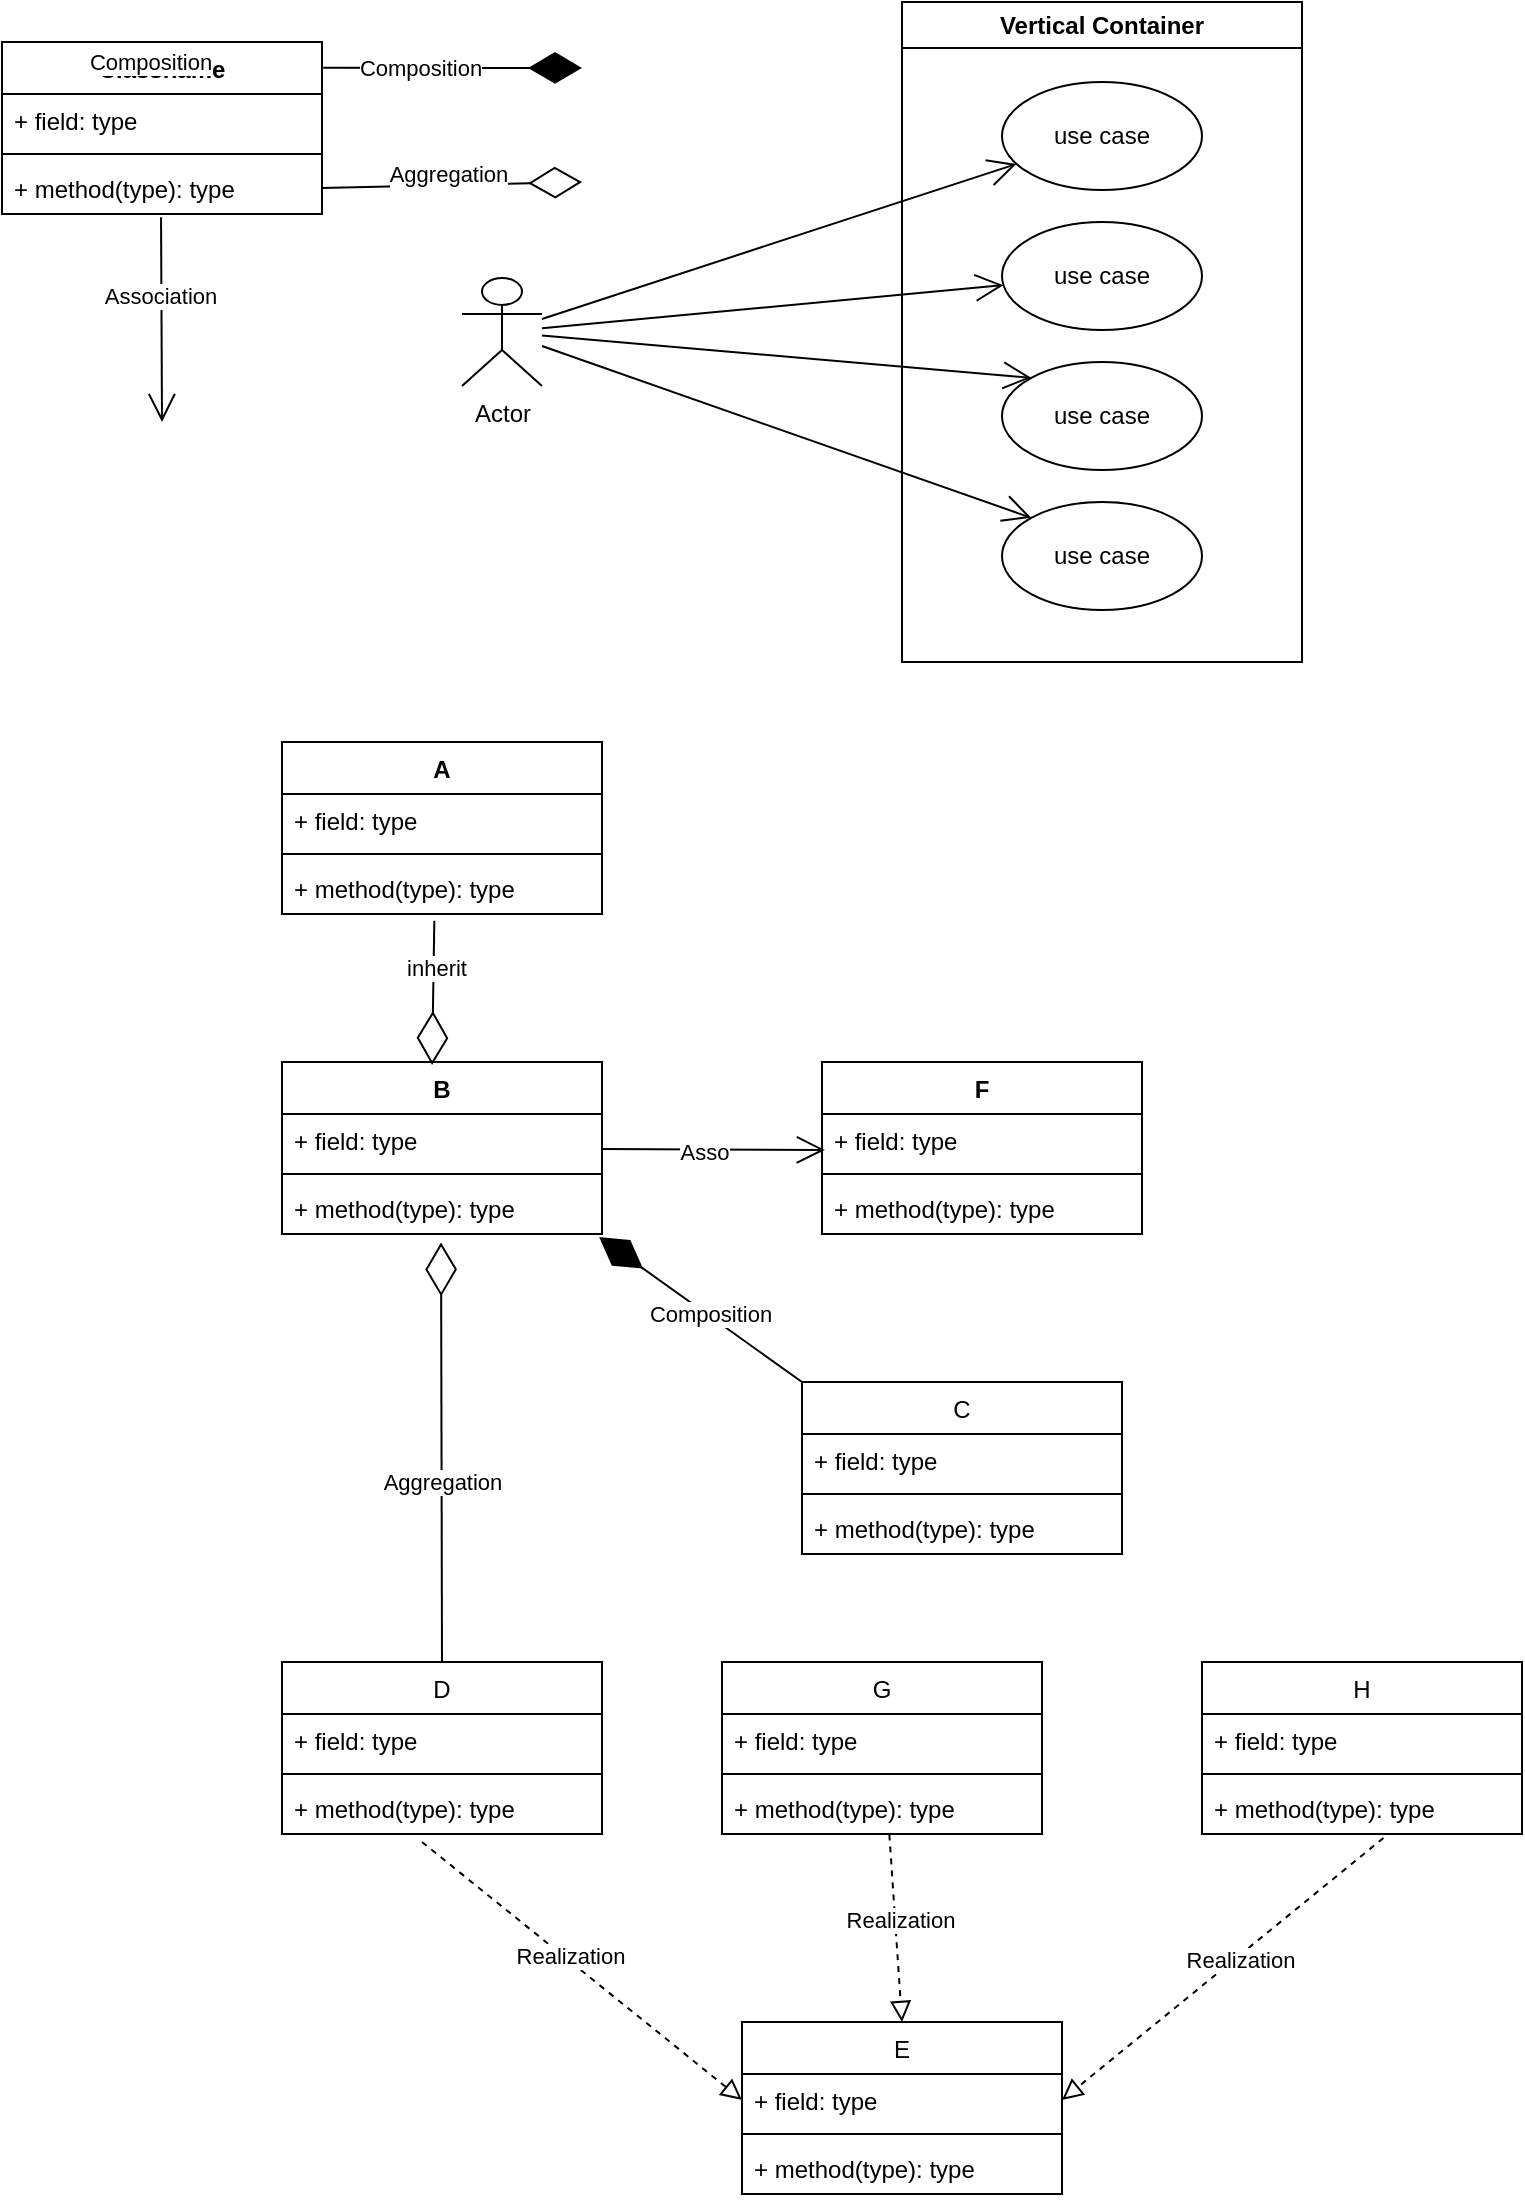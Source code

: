<mxfile version="24.7.16" pages="2">
  <diagram name="Page-1" id="Tp3BxhxyGJgtMYutC6bR">
    <mxGraphModel dx="1843" dy="746" grid="1" gridSize="10" guides="1" tooltips="1" connect="1" arrows="1" fold="1" page="1" pageScale="1" pageWidth="850" pageHeight="1100" math="0" shadow="0">
      <root>
        <mxCell id="0" />
        <mxCell id="1" parent="0" />
        <mxCell id="v6n7d9elqabswuFL4hGR-1" value="Classname" style="swimlane;fontStyle=1;align=center;verticalAlign=top;childLayout=stackLayout;horizontal=1;startSize=26;horizontalStack=0;resizeParent=1;resizeParentMax=0;resizeLast=0;collapsible=1;marginBottom=0;whiteSpace=wrap;html=1;" vertex="1" parent="1">
          <mxGeometry x="110" y="170" width="160" height="86" as="geometry" />
        </mxCell>
        <mxCell id="v6n7d9elqabswuFL4hGR-2" value="+ field: type" style="text;strokeColor=none;fillColor=none;align=left;verticalAlign=top;spacingLeft=4;spacingRight=4;overflow=hidden;rotatable=0;points=[[0,0.5],[1,0.5]];portConstraint=eastwest;whiteSpace=wrap;html=1;" vertex="1" parent="v6n7d9elqabswuFL4hGR-1">
          <mxGeometry y="26" width="160" height="26" as="geometry" />
        </mxCell>
        <mxCell id="v6n7d9elqabswuFL4hGR-3" value="" style="line;strokeWidth=1;fillColor=none;align=left;verticalAlign=middle;spacingTop=-1;spacingLeft=3;spacingRight=3;rotatable=0;labelPosition=right;points=[];portConstraint=eastwest;strokeColor=inherit;" vertex="1" parent="v6n7d9elqabswuFL4hGR-1">
          <mxGeometry y="52" width="160" height="8" as="geometry" />
        </mxCell>
        <mxCell id="v6n7d9elqabswuFL4hGR-4" value="+ method(type): type" style="text;strokeColor=none;fillColor=none;align=left;verticalAlign=top;spacingLeft=4;spacingRight=4;overflow=hidden;rotatable=0;points=[[0,0.5],[1,0.5]];portConstraint=eastwest;whiteSpace=wrap;html=1;" vertex="1" parent="v6n7d9elqabswuFL4hGR-1">
          <mxGeometry y="60" width="160" height="26" as="geometry" />
        </mxCell>
        <mxCell id="v6n7d9elqabswuFL4hGR-5" value="" style="endArrow=open;endFill=1;endSize=12;html=1;rounded=0;exitX=0.497;exitY=1.061;exitDx=0;exitDy=0;exitPerimeter=0;" edge="1" parent="1" source="v6n7d9elqabswuFL4hGR-4">
          <mxGeometry width="160" relative="1" as="geometry">
            <mxPoint x="190" y="290" as="sourcePoint" />
            <mxPoint x="190" y="360" as="targetPoint" />
          </mxGeometry>
        </mxCell>
        <mxCell id="v6n7d9elqabswuFL4hGR-9" value="Association" style="edgeLabel;html=1;align=center;verticalAlign=middle;resizable=0;points=[];" vertex="1" connectable="0" parent="v6n7d9elqabswuFL4hGR-5">
          <mxGeometry x="-0.233" y="-1" relative="1" as="geometry">
            <mxPoint as="offset" />
          </mxGeometry>
        </mxCell>
        <mxCell id="v6n7d9elqabswuFL4hGR-7" value="" style="endArrow=diamondThin;endFill=0;endSize=24;html=1;rounded=0;exitX=1;exitY=0.5;exitDx=0;exitDy=0;" edge="1" parent="1" source="v6n7d9elqabswuFL4hGR-4">
          <mxGeometry width="160" relative="1" as="geometry">
            <mxPoint x="400" y="243" as="sourcePoint" />
            <mxPoint x="400" y="240" as="targetPoint" />
          </mxGeometry>
        </mxCell>
        <mxCell id="v6n7d9elqabswuFL4hGR-8" value="Aggregation&lt;div&gt;&lt;br&gt;&lt;/div&gt;" style="edgeLabel;html=1;align=center;verticalAlign=middle;resizable=0;points=[];" vertex="1" connectable="0" parent="v6n7d9elqabswuFL4hGR-7">
          <mxGeometry x="-0.034" y="4" relative="1" as="geometry">
            <mxPoint y="5" as="offset" />
          </mxGeometry>
        </mxCell>
        <mxCell id="v6n7d9elqabswuFL4hGR-10" value="" style="endArrow=diamondThin;endFill=1;endSize=24;html=1;rounded=0;exitX=1.004;exitY=0.15;exitDx=0;exitDy=0;exitPerimeter=0;" edge="1" parent="1" source="v6n7d9elqabswuFL4hGR-1">
          <mxGeometry width="160" relative="1" as="geometry">
            <mxPoint x="400" y="180" as="sourcePoint" />
            <mxPoint x="400" y="183" as="targetPoint" />
          </mxGeometry>
        </mxCell>
        <mxCell id="v6n7d9elqabswuFL4hGR-11" value="Composition" style="edgeLabel;html=1;align=center;verticalAlign=middle;resizable=0;points=[];" vertex="1" connectable="0" parent="v6n7d9elqabswuFL4hGR-10">
          <mxGeometry x="-0.328" y="3" relative="1" as="geometry">
            <mxPoint x="-130" as="offset" />
          </mxGeometry>
        </mxCell>
        <mxCell id="v6n7d9elqabswuFL4hGR-13" value="Composition" style="edgeLabel;html=1;align=center;verticalAlign=middle;resizable=0;points=[];" vertex="1" connectable="0" parent="v6n7d9elqabswuFL4hGR-10">
          <mxGeometry x="-0.26" relative="1" as="geometry">
            <mxPoint as="offset" />
          </mxGeometry>
        </mxCell>
        <mxCell id="v6n7d9elqabswuFL4hGR-12" value="Vertical Container" style="swimlane;whiteSpace=wrap;html=1;" vertex="1" parent="1">
          <mxGeometry x="560" y="150" width="200" height="330" as="geometry" />
        </mxCell>
        <mxCell id="v6n7d9elqabswuFL4hGR-15" value="use case" style="ellipse;whiteSpace=wrap;html=1;" vertex="1" parent="v6n7d9elqabswuFL4hGR-12">
          <mxGeometry x="50" y="40" width="100" height="54" as="geometry" />
        </mxCell>
        <mxCell id="v6n7d9elqabswuFL4hGR-21" value="use case" style="ellipse;whiteSpace=wrap;html=1;" vertex="1" parent="v6n7d9elqabswuFL4hGR-12">
          <mxGeometry x="50" y="180" width="100" height="54" as="geometry" />
        </mxCell>
        <mxCell id="v6n7d9elqabswuFL4hGR-20" value="use case" style="ellipse;whiteSpace=wrap;html=1;" vertex="1" parent="v6n7d9elqabswuFL4hGR-12">
          <mxGeometry x="50" y="110" width="100" height="54" as="geometry" />
        </mxCell>
        <mxCell id="v6n7d9elqabswuFL4hGR-25" value="use case" style="ellipse;whiteSpace=wrap;html=1;" vertex="1" parent="v6n7d9elqabswuFL4hGR-12">
          <mxGeometry x="50" y="250" width="100" height="54" as="geometry" />
        </mxCell>
        <mxCell id="v6n7d9elqabswuFL4hGR-14" value="Actor" style="shape=umlActor;verticalLabelPosition=bottom;verticalAlign=top;html=1;outlineConnect=0;" vertex="1" parent="1">
          <mxGeometry x="340" y="288" width="40" height="54" as="geometry" />
        </mxCell>
        <mxCell id="v6n7d9elqabswuFL4hGR-22" value="" style="endArrow=open;endFill=1;endSize=12;html=1;rounded=0;" edge="1" parent="1" source="v6n7d9elqabswuFL4hGR-14" target="v6n7d9elqabswuFL4hGR-15">
          <mxGeometry width="160" relative="1" as="geometry">
            <mxPoint x="520" y="260" as="sourcePoint" />
            <mxPoint x="680" y="260" as="targetPoint" />
          </mxGeometry>
        </mxCell>
        <mxCell id="v6n7d9elqabswuFL4hGR-23" value="" style="endArrow=open;endFill=1;endSize=12;html=1;rounded=0;" edge="1" parent="1" source="v6n7d9elqabswuFL4hGR-14" target="v6n7d9elqabswuFL4hGR-20">
          <mxGeometry width="160" relative="1" as="geometry">
            <mxPoint x="530" y="267" as="sourcePoint" />
            <mxPoint x="626" y="240" as="targetPoint" />
          </mxGeometry>
        </mxCell>
        <mxCell id="v6n7d9elqabswuFL4hGR-24" value="" style="endArrow=open;endFill=1;endSize=12;html=1;rounded=0;entryX=0;entryY=0;entryDx=0;entryDy=0;" edge="1" parent="1" source="v6n7d9elqabswuFL4hGR-14" target="v6n7d9elqabswuFL4hGR-21">
          <mxGeometry width="160" relative="1" as="geometry">
            <mxPoint x="530" y="272" as="sourcePoint" />
            <mxPoint x="623" y="289" as="targetPoint" />
          </mxGeometry>
        </mxCell>
        <mxCell id="v6n7d9elqabswuFL4hGR-26" value="" style="endArrow=open;endFill=1;endSize=12;html=1;rounded=0;entryX=0;entryY=0;entryDx=0;entryDy=0;" edge="1" parent="1" source="v6n7d9elqabswuFL4hGR-14" target="v6n7d9elqabswuFL4hGR-25">
          <mxGeometry width="160" relative="1" as="geometry">
            <mxPoint x="470" y="303" as="sourcePoint" />
            <mxPoint x="635" y="348" as="targetPoint" />
          </mxGeometry>
        </mxCell>
        <mxCell id="v6n7d9elqabswuFL4hGR-27" value="A" style="swimlane;fontStyle=1;align=center;verticalAlign=top;childLayout=stackLayout;horizontal=1;startSize=26;horizontalStack=0;resizeParent=1;resizeParentMax=0;resizeLast=0;collapsible=1;marginBottom=0;whiteSpace=wrap;html=1;" vertex="1" parent="1">
          <mxGeometry x="250" y="520" width="160" height="86" as="geometry" />
        </mxCell>
        <mxCell id="v6n7d9elqabswuFL4hGR-28" value="+ field: type" style="text;strokeColor=none;fillColor=none;align=left;verticalAlign=top;spacingLeft=4;spacingRight=4;overflow=hidden;rotatable=0;points=[[0,0.5],[1,0.5]];portConstraint=eastwest;whiteSpace=wrap;html=1;" vertex="1" parent="v6n7d9elqabswuFL4hGR-27">
          <mxGeometry y="26" width="160" height="26" as="geometry" />
        </mxCell>
        <mxCell id="v6n7d9elqabswuFL4hGR-29" value="" style="line;strokeWidth=1;fillColor=none;align=left;verticalAlign=middle;spacingTop=-1;spacingLeft=3;spacingRight=3;rotatable=0;labelPosition=right;points=[];portConstraint=eastwest;strokeColor=inherit;" vertex="1" parent="v6n7d9elqabswuFL4hGR-27">
          <mxGeometry y="52" width="160" height="8" as="geometry" />
        </mxCell>
        <mxCell id="v6n7d9elqabswuFL4hGR-30" value="+ method(type): type" style="text;strokeColor=none;fillColor=none;align=left;verticalAlign=top;spacingLeft=4;spacingRight=4;overflow=hidden;rotatable=0;points=[[0,0.5],[1,0.5]];portConstraint=eastwest;whiteSpace=wrap;html=1;" vertex="1" parent="v6n7d9elqabswuFL4hGR-27">
          <mxGeometry y="60" width="160" height="26" as="geometry" />
        </mxCell>
        <mxCell id="v6n7d9elqabswuFL4hGR-31" value="B" style="swimlane;fontStyle=1;align=center;verticalAlign=top;childLayout=stackLayout;horizontal=1;startSize=26;horizontalStack=0;resizeParent=1;resizeParentMax=0;resizeLast=0;collapsible=1;marginBottom=0;whiteSpace=wrap;html=1;" vertex="1" parent="1">
          <mxGeometry x="250" y="680" width="160" height="86" as="geometry" />
        </mxCell>
        <mxCell id="v6n7d9elqabswuFL4hGR-32" value="+ field: type" style="text;strokeColor=none;fillColor=none;align=left;verticalAlign=top;spacingLeft=4;spacingRight=4;overflow=hidden;rotatable=0;points=[[0,0.5],[1,0.5]];portConstraint=eastwest;whiteSpace=wrap;html=1;" vertex="1" parent="v6n7d9elqabswuFL4hGR-31">
          <mxGeometry y="26" width="160" height="26" as="geometry" />
        </mxCell>
        <mxCell id="v6n7d9elqabswuFL4hGR-33" value="" style="line;strokeWidth=1;fillColor=none;align=left;verticalAlign=middle;spacingTop=-1;spacingLeft=3;spacingRight=3;rotatable=0;labelPosition=right;points=[];portConstraint=eastwest;strokeColor=inherit;" vertex="1" parent="v6n7d9elqabswuFL4hGR-31">
          <mxGeometry y="52" width="160" height="8" as="geometry" />
        </mxCell>
        <mxCell id="v6n7d9elqabswuFL4hGR-34" value="+ method(type): type" style="text;strokeColor=none;fillColor=none;align=left;verticalAlign=top;spacingLeft=4;spacingRight=4;overflow=hidden;rotatable=0;points=[[0,0.5],[1,0.5]];portConstraint=eastwest;whiteSpace=wrap;html=1;" vertex="1" parent="v6n7d9elqabswuFL4hGR-31">
          <mxGeometry y="60" width="160" height="26" as="geometry" />
        </mxCell>
        <mxCell id="v6n7d9elqabswuFL4hGR-35" value="" style="endArrow=diamondThin;endFill=0;endSize=24;html=1;rounded=0;entryX=0.469;entryY=0.017;entryDx=0;entryDy=0;entryPerimeter=0;exitX=0.476;exitY=1.128;exitDx=0;exitDy=0;exitPerimeter=0;" edge="1" parent="1" source="v6n7d9elqabswuFL4hGR-30" target="v6n7d9elqabswuFL4hGR-31">
          <mxGeometry width="160" relative="1" as="geometry">
            <mxPoint x="325" y="630" as="sourcePoint" />
            <mxPoint x="520" y="650" as="targetPoint" />
          </mxGeometry>
        </mxCell>
        <mxCell id="v6n7d9elqabswuFL4hGR-42" value="inherit" style="edgeLabel;html=1;align=center;verticalAlign=middle;resizable=0;points=[];" vertex="1" connectable="0" parent="v6n7d9elqabswuFL4hGR-35">
          <mxGeometry x="-0.349" y="1" relative="1" as="geometry">
            <mxPoint as="offset" />
          </mxGeometry>
        </mxCell>
        <mxCell id="v6n7d9elqabswuFL4hGR-36" value="F" style="swimlane;fontStyle=1;align=center;verticalAlign=top;childLayout=stackLayout;horizontal=1;startSize=26;horizontalStack=0;resizeParent=1;resizeParentMax=0;resizeLast=0;collapsible=1;marginBottom=0;whiteSpace=wrap;html=1;" vertex="1" parent="1">
          <mxGeometry x="520" y="680" width="160" height="86" as="geometry" />
        </mxCell>
        <mxCell id="v6n7d9elqabswuFL4hGR-37" value="+ field: type" style="text;strokeColor=none;fillColor=none;align=left;verticalAlign=top;spacingLeft=4;spacingRight=4;overflow=hidden;rotatable=0;points=[[0,0.5],[1,0.5]];portConstraint=eastwest;whiteSpace=wrap;html=1;" vertex="1" parent="v6n7d9elqabswuFL4hGR-36">
          <mxGeometry y="26" width="160" height="26" as="geometry" />
        </mxCell>
        <mxCell id="v6n7d9elqabswuFL4hGR-38" value="" style="line;strokeWidth=1;fillColor=none;align=left;verticalAlign=middle;spacingTop=-1;spacingLeft=3;spacingRight=3;rotatable=0;labelPosition=right;points=[];portConstraint=eastwest;strokeColor=inherit;" vertex="1" parent="v6n7d9elqabswuFL4hGR-36">
          <mxGeometry y="52" width="160" height="8" as="geometry" />
        </mxCell>
        <mxCell id="v6n7d9elqabswuFL4hGR-39" value="+ method(type): type" style="text;strokeColor=none;fillColor=none;align=left;verticalAlign=top;spacingLeft=4;spacingRight=4;overflow=hidden;rotatable=0;points=[[0,0.5],[1,0.5]];portConstraint=eastwest;whiteSpace=wrap;html=1;" vertex="1" parent="v6n7d9elqabswuFL4hGR-36">
          <mxGeometry y="60" width="160" height="26" as="geometry" />
        </mxCell>
        <mxCell id="v6n7d9elqabswuFL4hGR-40" value="" style="endArrow=open;endFill=1;endSize=12;html=1;rounded=0;entryX=0.009;entryY=0.692;entryDx=0;entryDy=0;entryPerimeter=0;exitX=0.997;exitY=0.673;exitDx=0;exitDy=0;exitPerimeter=0;" edge="1" parent="1" source="v6n7d9elqabswuFL4hGR-32" target="v6n7d9elqabswuFL4hGR-37">
          <mxGeometry width="160" relative="1" as="geometry">
            <mxPoint x="360" y="750" as="sourcePoint" />
            <mxPoint x="520" y="750" as="targetPoint" />
          </mxGeometry>
        </mxCell>
        <mxCell id="v6n7d9elqabswuFL4hGR-41" value="Asso" style="edgeLabel;html=1;align=center;verticalAlign=middle;resizable=0;points=[];" vertex="1" connectable="0" parent="v6n7d9elqabswuFL4hGR-40">
          <mxGeometry x="-0.079" y="-1" relative="1" as="geometry">
            <mxPoint as="offset" />
          </mxGeometry>
        </mxCell>
        <mxCell id="v6n7d9elqabswuFL4hGR-43" value="C" style="swimlane;fontStyle=0;align=center;verticalAlign=top;childLayout=stackLayout;horizontal=1;startSize=26;horizontalStack=0;resizeParent=1;resizeParentMax=0;resizeLast=0;collapsible=1;marginBottom=0;whiteSpace=wrap;html=1;" vertex="1" parent="1">
          <mxGeometry x="510" y="840" width="160" height="86" as="geometry" />
        </mxCell>
        <mxCell id="v6n7d9elqabswuFL4hGR-44" value="+ field: type" style="text;strokeColor=none;fillColor=none;align=left;verticalAlign=top;spacingLeft=4;spacingRight=4;overflow=hidden;rotatable=0;points=[[0,0.5],[1,0.5]];portConstraint=eastwest;whiteSpace=wrap;html=1;" vertex="1" parent="v6n7d9elqabswuFL4hGR-43">
          <mxGeometry y="26" width="160" height="26" as="geometry" />
        </mxCell>
        <mxCell id="v6n7d9elqabswuFL4hGR-45" value="" style="line;strokeWidth=1;fillColor=none;align=left;verticalAlign=middle;spacingTop=-1;spacingLeft=3;spacingRight=3;rotatable=0;labelPosition=right;points=[];portConstraint=eastwest;strokeColor=inherit;" vertex="1" parent="v6n7d9elqabswuFL4hGR-43">
          <mxGeometry y="52" width="160" height="8" as="geometry" />
        </mxCell>
        <mxCell id="v6n7d9elqabswuFL4hGR-46" value="+ method(type): type" style="text;strokeColor=none;fillColor=none;align=left;verticalAlign=top;spacingLeft=4;spacingRight=4;overflow=hidden;rotatable=0;points=[[0,0.5],[1,0.5]];portConstraint=eastwest;whiteSpace=wrap;html=1;" vertex="1" parent="v6n7d9elqabswuFL4hGR-43">
          <mxGeometry y="60" width="160" height="26" as="geometry" />
        </mxCell>
        <mxCell id="v6n7d9elqabswuFL4hGR-47" value="D" style="swimlane;fontStyle=0;align=center;verticalAlign=top;childLayout=stackLayout;horizontal=1;startSize=26;horizontalStack=0;resizeParent=1;resizeParentMax=0;resizeLast=0;collapsible=1;marginBottom=0;whiteSpace=wrap;html=1;" vertex="1" parent="1">
          <mxGeometry x="250" y="980" width="160" height="86" as="geometry" />
        </mxCell>
        <mxCell id="v6n7d9elqabswuFL4hGR-48" value="+ field: type" style="text;strokeColor=none;fillColor=none;align=left;verticalAlign=top;spacingLeft=4;spacingRight=4;overflow=hidden;rotatable=0;points=[[0,0.5],[1,0.5]];portConstraint=eastwest;whiteSpace=wrap;html=1;" vertex="1" parent="v6n7d9elqabswuFL4hGR-47">
          <mxGeometry y="26" width="160" height="26" as="geometry" />
        </mxCell>
        <mxCell id="v6n7d9elqabswuFL4hGR-49" value="" style="line;strokeWidth=1;fillColor=none;align=left;verticalAlign=middle;spacingTop=-1;spacingLeft=3;spacingRight=3;rotatable=0;labelPosition=right;points=[];portConstraint=eastwest;strokeColor=inherit;" vertex="1" parent="v6n7d9elqabswuFL4hGR-47">
          <mxGeometry y="52" width="160" height="8" as="geometry" />
        </mxCell>
        <mxCell id="v6n7d9elqabswuFL4hGR-50" value="+ method(type): type" style="text;strokeColor=none;fillColor=none;align=left;verticalAlign=top;spacingLeft=4;spacingRight=4;overflow=hidden;rotatable=0;points=[[0,0.5],[1,0.5]];portConstraint=eastwest;whiteSpace=wrap;html=1;" vertex="1" parent="v6n7d9elqabswuFL4hGR-47">
          <mxGeometry y="60" width="160" height="26" as="geometry" />
        </mxCell>
        <mxCell id="Vd7eaxAafUZz7wLw4JrR-1" value="" style="endArrow=diamondThin;endFill=0;endSize=24;html=1;rounded=0;entryX=0.497;entryY=1.162;entryDx=0;entryDy=0;entryPerimeter=0;exitX=0.5;exitY=0;exitDx=0;exitDy=0;" edge="1" parent="1" source="v6n7d9elqabswuFL4hGR-47" target="v6n7d9elqabswuFL4hGR-34">
          <mxGeometry width="160" relative="1" as="geometry">
            <mxPoint x="336" y="619" as="sourcePoint" />
            <mxPoint x="335" y="691" as="targetPoint" />
          </mxGeometry>
        </mxCell>
        <mxCell id="Vd7eaxAafUZz7wLw4JrR-4" value="Aggregation" style="edgeLabel;html=1;align=center;verticalAlign=middle;resizable=0;points=[];" vertex="1" connectable="0" parent="Vd7eaxAafUZz7wLw4JrR-1">
          <mxGeometry x="-0.144" relative="1" as="geometry">
            <mxPoint as="offset" />
          </mxGeometry>
        </mxCell>
        <mxCell id="Vd7eaxAafUZz7wLw4JrR-5" value="" style="endArrow=diamondThin;endFill=1;endSize=24;html=1;rounded=0;entryX=0.991;entryY=1.06;entryDx=0;entryDy=0;entryPerimeter=0;exitX=0;exitY=0;exitDx=0;exitDy=0;" edge="1" parent="1" source="v6n7d9elqabswuFL4hGR-43" target="v6n7d9elqabswuFL4hGR-34">
          <mxGeometry width="160" relative="1" as="geometry">
            <mxPoint x="260" y="810" as="sourcePoint" />
            <mxPoint x="420" y="810" as="targetPoint" />
          </mxGeometry>
        </mxCell>
        <mxCell id="Vd7eaxAafUZz7wLw4JrR-6" value="Composition" style="edgeLabel;html=1;align=center;verticalAlign=middle;resizable=0;points=[];" vertex="1" connectable="0" parent="Vd7eaxAafUZz7wLw4JrR-5">
          <mxGeometry x="-0.063" y="-2" relative="1" as="geometry">
            <mxPoint y="1" as="offset" />
          </mxGeometry>
        </mxCell>
        <mxCell id="Vd7eaxAafUZz7wLw4JrR-7" value="H" style="swimlane;fontStyle=0;align=center;verticalAlign=top;childLayout=stackLayout;horizontal=1;startSize=26;horizontalStack=0;resizeParent=1;resizeParentMax=0;resizeLast=0;collapsible=1;marginBottom=0;whiteSpace=wrap;html=1;" vertex="1" parent="1">
          <mxGeometry x="710" y="980" width="160" height="86" as="geometry" />
        </mxCell>
        <mxCell id="Vd7eaxAafUZz7wLw4JrR-8" value="+ field: type" style="text;strokeColor=none;fillColor=none;align=left;verticalAlign=top;spacingLeft=4;spacingRight=4;overflow=hidden;rotatable=0;points=[[0,0.5],[1,0.5]];portConstraint=eastwest;whiteSpace=wrap;html=1;" vertex="1" parent="Vd7eaxAafUZz7wLw4JrR-7">
          <mxGeometry y="26" width="160" height="26" as="geometry" />
        </mxCell>
        <mxCell id="Vd7eaxAafUZz7wLw4JrR-9" value="" style="line;strokeWidth=1;fillColor=none;align=left;verticalAlign=middle;spacingTop=-1;spacingLeft=3;spacingRight=3;rotatable=0;labelPosition=right;points=[];portConstraint=eastwest;strokeColor=inherit;" vertex="1" parent="Vd7eaxAafUZz7wLw4JrR-7">
          <mxGeometry y="52" width="160" height="8" as="geometry" />
        </mxCell>
        <mxCell id="Vd7eaxAafUZz7wLw4JrR-10" value="+ method(type): type" style="text;strokeColor=none;fillColor=none;align=left;verticalAlign=top;spacingLeft=4;spacingRight=4;overflow=hidden;rotatable=0;points=[[0,0.5],[1,0.5]];portConstraint=eastwest;whiteSpace=wrap;html=1;" vertex="1" parent="Vd7eaxAafUZz7wLw4JrR-7">
          <mxGeometry y="60" width="160" height="26" as="geometry" />
        </mxCell>
        <mxCell id="Vd7eaxAafUZz7wLw4JrR-11" value="G" style="swimlane;fontStyle=0;align=center;verticalAlign=top;childLayout=stackLayout;horizontal=1;startSize=26;horizontalStack=0;resizeParent=1;resizeParentMax=0;resizeLast=0;collapsible=1;marginBottom=0;whiteSpace=wrap;html=1;" vertex="1" parent="1">
          <mxGeometry x="470" y="980" width="160" height="86" as="geometry" />
        </mxCell>
        <mxCell id="Vd7eaxAafUZz7wLw4JrR-12" value="+ field: type" style="text;strokeColor=none;fillColor=none;align=left;verticalAlign=top;spacingLeft=4;spacingRight=4;overflow=hidden;rotatable=0;points=[[0,0.5],[1,0.5]];portConstraint=eastwest;whiteSpace=wrap;html=1;" vertex="1" parent="Vd7eaxAafUZz7wLw4JrR-11">
          <mxGeometry y="26" width="160" height="26" as="geometry" />
        </mxCell>
        <mxCell id="Vd7eaxAafUZz7wLw4JrR-13" value="" style="line;strokeWidth=1;fillColor=none;align=left;verticalAlign=middle;spacingTop=-1;spacingLeft=3;spacingRight=3;rotatable=0;labelPosition=right;points=[];portConstraint=eastwest;strokeColor=inherit;" vertex="1" parent="Vd7eaxAafUZz7wLw4JrR-11">
          <mxGeometry y="52" width="160" height="8" as="geometry" />
        </mxCell>
        <mxCell id="Vd7eaxAafUZz7wLw4JrR-14" value="+ method(type): type" style="text;strokeColor=none;fillColor=none;align=left;verticalAlign=top;spacingLeft=4;spacingRight=4;overflow=hidden;rotatable=0;points=[[0,0.5],[1,0.5]];portConstraint=eastwest;whiteSpace=wrap;html=1;" vertex="1" parent="Vd7eaxAafUZz7wLw4JrR-11">
          <mxGeometry y="60" width="160" height="26" as="geometry" />
        </mxCell>
        <mxCell id="Vd7eaxAafUZz7wLw4JrR-15" value="E" style="swimlane;fontStyle=0;align=center;verticalAlign=top;childLayout=stackLayout;horizontal=1;startSize=26;horizontalStack=0;resizeParent=1;resizeParentMax=0;resizeLast=0;collapsible=1;marginBottom=0;whiteSpace=wrap;html=1;" vertex="1" parent="1">
          <mxGeometry x="480" y="1160" width="160" height="86" as="geometry" />
        </mxCell>
        <mxCell id="Vd7eaxAafUZz7wLw4JrR-16" value="+ field: type" style="text;strokeColor=none;fillColor=none;align=left;verticalAlign=top;spacingLeft=4;spacingRight=4;overflow=hidden;rotatable=0;points=[[0,0.5],[1,0.5]];portConstraint=eastwest;whiteSpace=wrap;html=1;" vertex="1" parent="Vd7eaxAafUZz7wLw4JrR-15">
          <mxGeometry y="26" width="160" height="26" as="geometry" />
        </mxCell>
        <mxCell id="Vd7eaxAafUZz7wLw4JrR-17" value="" style="line;strokeWidth=1;fillColor=none;align=left;verticalAlign=middle;spacingTop=-1;spacingLeft=3;spacingRight=3;rotatable=0;labelPosition=right;points=[];portConstraint=eastwest;strokeColor=inherit;" vertex="1" parent="Vd7eaxAafUZz7wLw4JrR-15">
          <mxGeometry y="52" width="160" height="8" as="geometry" />
        </mxCell>
        <mxCell id="Vd7eaxAafUZz7wLw4JrR-18" value="+ method(type): type" style="text;strokeColor=none;fillColor=none;align=left;verticalAlign=top;spacingLeft=4;spacingRight=4;overflow=hidden;rotatable=0;points=[[0,0.5],[1,0.5]];portConstraint=eastwest;whiteSpace=wrap;html=1;" vertex="1" parent="Vd7eaxAafUZz7wLw4JrR-15">
          <mxGeometry y="60" width="160" height="26" as="geometry" />
        </mxCell>
        <mxCell id="Vd7eaxAafUZz7wLw4JrR-19" value="" style="endArrow=block;startArrow=none;endFill=0;startFill=0;endSize=8;html=1;verticalAlign=bottom;dashed=1;labelBackgroundColor=none;rounded=0;entryX=0;entryY=0.5;entryDx=0;entryDy=0;" edge="1" parent="1" target="Vd7eaxAafUZz7wLw4JrR-16">
          <mxGeometry width="160" relative="1" as="geometry">
            <mxPoint x="320" y="1070" as="sourcePoint" />
            <mxPoint x="470" y="1120" as="targetPoint" />
          </mxGeometry>
        </mxCell>
        <mxCell id="Vd7eaxAafUZz7wLw4JrR-20" value="Realization" style="edgeLabel;html=1;align=center;verticalAlign=middle;resizable=0;points=[];" vertex="1" connectable="0" parent="Vd7eaxAafUZz7wLw4JrR-19">
          <mxGeometry x="-0.092" y="2" relative="1" as="geometry">
            <mxPoint as="offset" />
          </mxGeometry>
        </mxCell>
        <mxCell id="Vd7eaxAafUZz7wLw4JrR-21" value="" style="endArrow=block;startArrow=none;endFill=0;startFill=0;endSize=8;html=1;verticalAlign=bottom;dashed=1;labelBackgroundColor=none;rounded=0;entryX=0.5;entryY=0;entryDx=0;entryDy=0;exitX=0.523;exitY=1.009;exitDx=0;exitDy=0;exitPerimeter=0;" edge="1" parent="1" source="Vd7eaxAafUZz7wLw4JrR-14" target="Vd7eaxAafUZz7wLw4JrR-15">
          <mxGeometry width="160" relative="1" as="geometry">
            <mxPoint x="330" y="1080" as="sourcePoint" />
            <mxPoint x="490" y="1209" as="targetPoint" />
          </mxGeometry>
        </mxCell>
        <mxCell id="Vd7eaxAafUZz7wLw4JrR-22" value="Realization" style="edgeLabel;html=1;align=center;verticalAlign=middle;resizable=0;points=[];" vertex="1" connectable="0" parent="Vd7eaxAafUZz7wLw4JrR-21">
          <mxGeometry x="-0.092" y="2" relative="1" as="geometry">
            <mxPoint as="offset" />
          </mxGeometry>
        </mxCell>
        <mxCell id="Vd7eaxAafUZz7wLw4JrR-23" value="" style="endArrow=block;startArrow=none;endFill=0;startFill=0;endSize=8;html=1;verticalAlign=bottom;dashed=1;labelBackgroundColor=none;rounded=0;entryX=1;entryY=0.5;entryDx=0;entryDy=0;exitX=0.567;exitY=1.077;exitDx=0;exitDy=0;exitPerimeter=0;" edge="1" parent="1" source="Vd7eaxAafUZz7wLw4JrR-10" target="Vd7eaxAafUZz7wLw4JrR-16">
          <mxGeometry width="160" relative="1" as="geometry">
            <mxPoint x="340" y="1090" as="sourcePoint" />
            <mxPoint x="500" y="1219" as="targetPoint" />
          </mxGeometry>
        </mxCell>
        <mxCell id="Vd7eaxAafUZz7wLw4JrR-24" value="Realization" style="edgeLabel;html=1;align=center;verticalAlign=middle;resizable=0;points=[];" vertex="1" connectable="0" parent="Vd7eaxAafUZz7wLw4JrR-23">
          <mxGeometry x="-0.092" y="2" relative="1" as="geometry">
            <mxPoint as="offset" />
          </mxGeometry>
        </mxCell>
      </root>
    </mxGraphModel>
  </diagram>
  <diagram id="qxL37uh5l6lIvjOcG4Da" name="Use Case Diagram">
    <mxGraphModel dx="1358" dy="549" grid="1" gridSize="10" guides="1" tooltips="1" connect="1" arrows="1" fold="1" page="1" pageScale="1" pageWidth="850" pageHeight="1100" math="0" shadow="0">
      <root>
        <mxCell id="0" />
        <mxCell id="1" parent="0" />
        <mxCell id="ZjAKZh3ZgfI1ALmFX-gz-1" value="Vertical Container for use case diagram" style="swimlane;whiteSpace=wrap;html=1;" vertex="1" parent="1">
          <mxGeometry x="430" y="30" width="370" height="570" as="geometry" />
        </mxCell>
        <mxCell id="ZjAKZh3ZgfI1ALmFX-gz-3" value="Browse Internet" style="ellipse;whiteSpace=wrap;html=1;" vertex="1" parent="ZjAKZh3ZgfI1ALmFX-gz-1">
          <mxGeometry x="125" y="50" width="120" height="80" as="geometry" />
        </mxCell>
        <mxCell id="ZjAKZh3ZgfI1ALmFX-gz-7" value="Shut Down / Start" style="ellipse;whiteSpace=wrap;html=1;" vertex="1" parent="ZjAKZh3ZgfI1ALmFX-gz-1">
          <mxGeometry x="125" y="480" width="120" height="80" as="geometry" />
        </mxCell>
        <mxCell id="ZjAKZh3ZgfI1ALmFX-gz-6" value="Access Setting" style="ellipse;whiteSpace=wrap;html=1;" vertex="1" parent="ZjAKZh3ZgfI1ALmFX-gz-1">
          <mxGeometry x="125" y="370" width="120" height="80" as="geometry" />
        </mxCell>
        <mxCell id="ZjAKZh3ZgfI1ALmFX-gz-5" value="Run Application" style="ellipse;whiteSpace=wrap;html=1;" vertex="1" parent="ZjAKZh3ZgfI1ALmFX-gz-1">
          <mxGeometry x="125" y="260" width="120" height="80" as="geometry" />
        </mxCell>
        <mxCell id="ZjAKZh3ZgfI1ALmFX-gz-4" value="Manage File" style="ellipse;whiteSpace=wrap;html=1;" vertex="1" parent="ZjAKZh3ZgfI1ALmFX-gz-1">
          <mxGeometry x="125" y="160" width="120" height="80" as="geometry" />
        </mxCell>
        <mxCell id="ZjAKZh3ZgfI1ALmFX-gz-2" value="Actor" style="shape=umlActor;verticalLabelPosition=bottom;verticalAlign=top;html=1;outlineConnect=0;" vertex="1" parent="1">
          <mxGeometry x="120" y="285" width="70" height="90" as="geometry" />
        </mxCell>
        <mxCell id="JV-9HZt2FYvy4Fbnc6yy-3" value="" style="endArrow=open;endFill=1;endSize=12;html=1;rounded=0;" edge="1" parent="1" source="ZjAKZh3ZgfI1ALmFX-gz-2" target="ZjAKZh3ZgfI1ALmFX-gz-3">
          <mxGeometry width="160" relative="1" as="geometry">
            <mxPoint x="260" y="280" as="sourcePoint" />
            <mxPoint x="420" y="280" as="targetPoint" />
          </mxGeometry>
        </mxCell>
        <mxCell id="JV-9HZt2FYvy4Fbnc6yy-5" value="" style="endArrow=open;endFill=1;endSize=12;html=1;rounded=0;entryX=0;entryY=0.5;entryDx=0;entryDy=0;" edge="1" parent="1" source="ZjAKZh3ZgfI1ALmFX-gz-2" target="ZjAKZh3ZgfI1ALmFX-gz-4">
          <mxGeometry width="160" relative="1" as="geometry">
            <mxPoint x="250" y="281" as="sourcePoint" />
            <mxPoint x="574" y="151" as="targetPoint" />
          </mxGeometry>
        </mxCell>
        <mxCell id="JV-9HZt2FYvy4Fbnc6yy-6" value="" style="endArrow=open;endFill=1;endSize=12;html=1;rounded=0;entryX=0;entryY=0.5;entryDx=0;entryDy=0;" edge="1" parent="1" source="ZjAKZh3ZgfI1ALmFX-gz-2" target="ZjAKZh3ZgfI1ALmFX-gz-5">
          <mxGeometry width="160" relative="1" as="geometry">
            <mxPoint x="260" y="291" as="sourcePoint" />
            <mxPoint x="584" y="161" as="targetPoint" />
          </mxGeometry>
        </mxCell>
        <mxCell id="JV-9HZt2FYvy4Fbnc6yy-7" value="" style="endArrow=open;endFill=1;endSize=12;html=1;rounded=0;entryX=0;entryY=0;entryDx=0;entryDy=0;" edge="1" parent="1" source="ZjAKZh3ZgfI1ALmFX-gz-2" target="ZjAKZh3ZgfI1ALmFX-gz-6">
          <mxGeometry width="160" relative="1" as="geometry">
            <mxPoint x="270" y="301" as="sourcePoint" />
            <mxPoint x="594" y="171" as="targetPoint" />
          </mxGeometry>
        </mxCell>
        <mxCell id="JV-9HZt2FYvy4Fbnc6yy-8" value="" style="endArrow=open;endFill=1;endSize=12;html=1;rounded=0;entryX=0;entryY=0.5;entryDx=0;entryDy=0;" edge="1" parent="1" source="ZjAKZh3ZgfI1ALmFX-gz-2" target="ZjAKZh3ZgfI1ALmFX-gz-7">
          <mxGeometry width="160" relative="1" as="geometry">
            <mxPoint x="250" y="307" as="sourcePoint" />
            <mxPoint x="583" y="422" as="targetPoint" />
          </mxGeometry>
        </mxCell>
      </root>
    </mxGraphModel>
  </diagram>
</mxfile>
